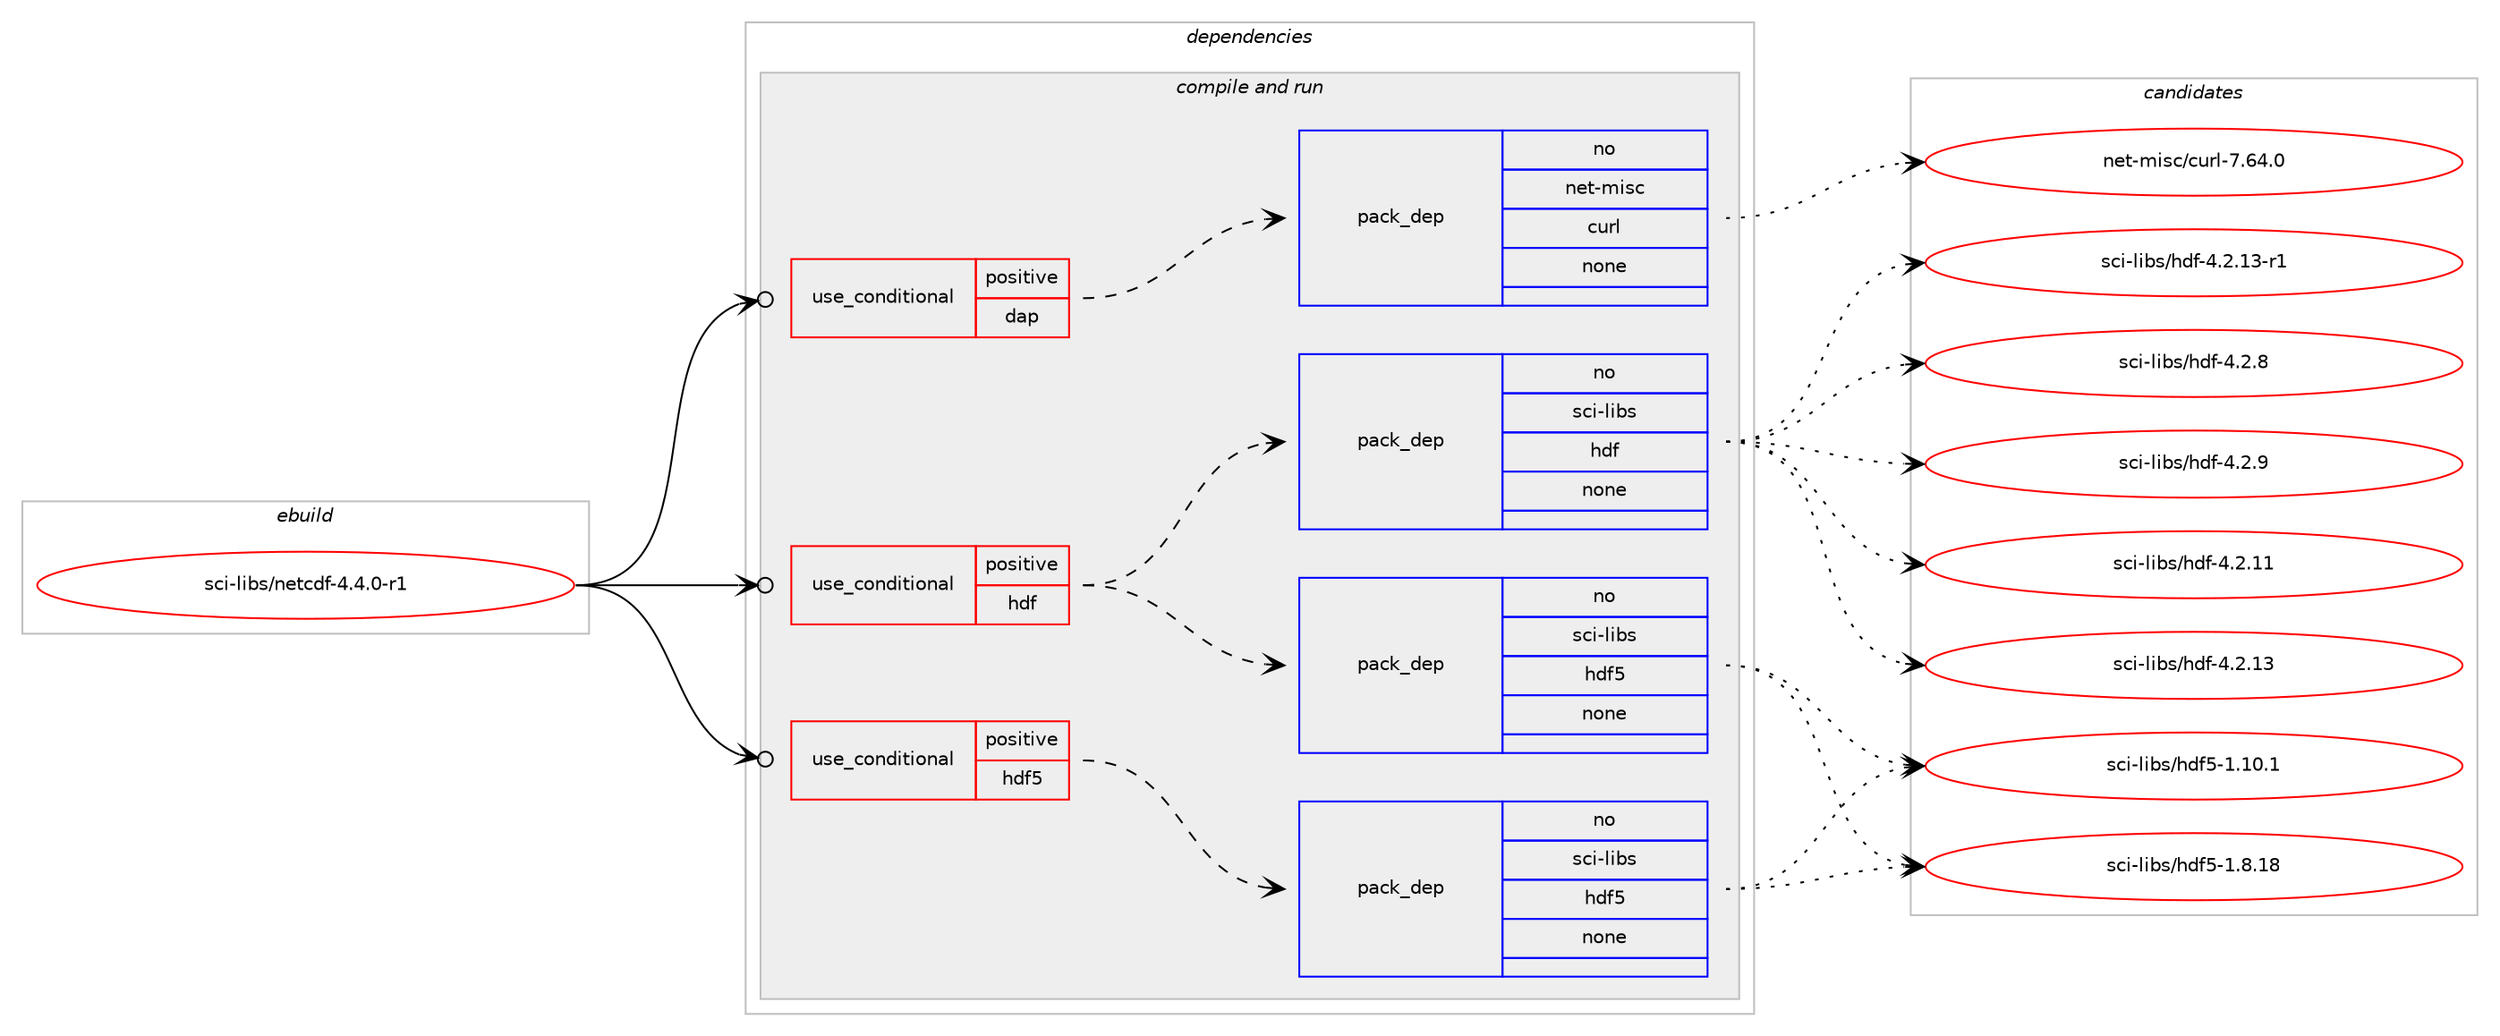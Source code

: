 digraph prolog {

# *************
# Graph options
# *************

newrank=true;
concentrate=true;
compound=true;
graph [rankdir=LR,fontname=Helvetica,fontsize=10,ranksep=1.5];#, ranksep=2.5, nodesep=0.2];
edge  [arrowhead=vee];
node  [fontname=Helvetica,fontsize=10];

# **********
# The ebuild
# **********

subgraph cluster_leftcol {
color=gray;
rank=same;
label=<<i>ebuild</i>>;
id [label="sci-libs/netcdf-4.4.0-r1", color=red, width=4, href="../sci-libs/netcdf-4.4.0-r1.svg"];
}

# ****************
# The dependencies
# ****************

subgraph cluster_midcol {
color=gray;
label=<<i>dependencies</i>>;
subgraph cluster_compile {
fillcolor="#eeeeee";
style=filled;
label=<<i>compile</i>>;
}
subgraph cluster_compileandrun {
fillcolor="#eeeeee";
style=filled;
label=<<i>compile and run</i>>;
subgraph cond453849 {
dependency1695244 [label=<<TABLE BORDER="0" CELLBORDER="1" CELLSPACING="0" CELLPADDING="4"><TR><TD ROWSPAN="3" CELLPADDING="10">use_conditional</TD></TR><TR><TD>positive</TD></TR><TR><TD>dap</TD></TR></TABLE>>, shape=none, color=red];
subgraph pack1213595 {
dependency1695245 [label=<<TABLE BORDER="0" CELLBORDER="1" CELLSPACING="0" CELLPADDING="4" WIDTH="220"><TR><TD ROWSPAN="6" CELLPADDING="30">pack_dep</TD></TR><TR><TD WIDTH="110">no</TD></TR><TR><TD>net-misc</TD></TR><TR><TD>curl</TD></TR><TR><TD>none</TD></TR><TR><TD></TD></TR></TABLE>>, shape=none, color=blue];
}
dependency1695244:e -> dependency1695245:w [weight=20,style="dashed",arrowhead="vee"];
}
id:e -> dependency1695244:w [weight=20,style="solid",arrowhead="odotvee"];
subgraph cond453850 {
dependency1695246 [label=<<TABLE BORDER="0" CELLBORDER="1" CELLSPACING="0" CELLPADDING="4"><TR><TD ROWSPAN="3" CELLPADDING="10">use_conditional</TD></TR><TR><TD>positive</TD></TR><TR><TD>hdf</TD></TR></TABLE>>, shape=none, color=red];
subgraph pack1213596 {
dependency1695247 [label=<<TABLE BORDER="0" CELLBORDER="1" CELLSPACING="0" CELLPADDING="4" WIDTH="220"><TR><TD ROWSPAN="6" CELLPADDING="30">pack_dep</TD></TR><TR><TD WIDTH="110">no</TD></TR><TR><TD>sci-libs</TD></TR><TR><TD>hdf</TD></TR><TR><TD>none</TD></TR><TR><TD></TD></TR></TABLE>>, shape=none, color=blue];
}
dependency1695246:e -> dependency1695247:w [weight=20,style="dashed",arrowhead="vee"];
subgraph pack1213597 {
dependency1695248 [label=<<TABLE BORDER="0" CELLBORDER="1" CELLSPACING="0" CELLPADDING="4" WIDTH="220"><TR><TD ROWSPAN="6" CELLPADDING="30">pack_dep</TD></TR><TR><TD WIDTH="110">no</TD></TR><TR><TD>sci-libs</TD></TR><TR><TD>hdf5</TD></TR><TR><TD>none</TD></TR><TR><TD></TD></TR></TABLE>>, shape=none, color=blue];
}
dependency1695246:e -> dependency1695248:w [weight=20,style="dashed",arrowhead="vee"];
}
id:e -> dependency1695246:w [weight=20,style="solid",arrowhead="odotvee"];
subgraph cond453851 {
dependency1695249 [label=<<TABLE BORDER="0" CELLBORDER="1" CELLSPACING="0" CELLPADDING="4"><TR><TD ROWSPAN="3" CELLPADDING="10">use_conditional</TD></TR><TR><TD>positive</TD></TR><TR><TD>hdf5</TD></TR></TABLE>>, shape=none, color=red];
subgraph pack1213598 {
dependency1695250 [label=<<TABLE BORDER="0" CELLBORDER="1" CELLSPACING="0" CELLPADDING="4" WIDTH="220"><TR><TD ROWSPAN="6" CELLPADDING="30">pack_dep</TD></TR><TR><TD WIDTH="110">no</TD></TR><TR><TD>sci-libs</TD></TR><TR><TD>hdf5</TD></TR><TR><TD>none</TD></TR><TR><TD></TD></TR></TABLE>>, shape=none, color=blue];
}
dependency1695249:e -> dependency1695250:w [weight=20,style="dashed",arrowhead="vee"];
}
id:e -> dependency1695249:w [weight=20,style="solid",arrowhead="odotvee"];
}
subgraph cluster_run {
fillcolor="#eeeeee";
style=filled;
label=<<i>run</i>>;
}
}

# **************
# The candidates
# **************

subgraph cluster_choices {
rank=same;
color=gray;
label=<<i>candidates</i>>;

subgraph choice1213595 {
color=black;
nodesep=1;
choice1101011164510910511599479911711410845554654524648 [label="net-misc/curl-7.64.0", color=red, width=4,href="../net-misc/curl-7.64.0.svg"];
dependency1695245:e -> choice1101011164510910511599479911711410845554654524648:w [style=dotted,weight="100"];
}
subgraph choice1213596 {
color=black;
nodesep=1;
choice1159910545108105981154710410010245524650464949 [label="sci-libs/hdf-4.2.11", color=red, width=4,href="../sci-libs/hdf-4.2.11.svg"];
choice1159910545108105981154710410010245524650464951 [label="sci-libs/hdf-4.2.13", color=red, width=4,href="../sci-libs/hdf-4.2.13.svg"];
choice11599105451081059811547104100102455246504649514511449 [label="sci-libs/hdf-4.2.13-r1", color=red, width=4,href="../sci-libs/hdf-4.2.13-r1.svg"];
choice11599105451081059811547104100102455246504656 [label="sci-libs/hdf-4.2.8", color=red, width=4,href="../sci-libs/hdf-4.2.8.svg"];
choice11599105451081059811547104100102455246504657 [label="sci-libs/hdf-4.2.9", color=red, width=4,href="../sci-libs/hdf-4.2.9.svg"];
dependency1695247:e -> choice1159910545108105981154710410010245524650464949:w [style=dotted,weight="100"];
dependency1695247:e -> choice1159910545108105981154710410010245524650464951:w [style=dotted,weight="100"];
dependency1695247:e -> choice11599105451081059811547104100102455246504649514511449:w [style=dotted,weight="100"];
dependency1695247:e -> choice11599105451081059811547104100102455246504656:w [style=dotted,weight="100"];
dependency1695247:e -> choice11599105451081059811547104100102455246504657:w [style=dotted,weight="100"];
}
subgraph choice1213597 {
color=black;
nodesep=1;
choice115991054510810598115471041001025345494649484649 [label="sci-libs/hdf5-1.10.1", color=red, width=4,href="../sci-libs/hdf5-1.10.1.svg"];
choice115991054510810598115471041001025345494656464956 [label="sci-libs/hdf5-1.8.18", color=red, width=4,href="../sci-libs/hdf5-1.8.18.svg"];
dependency1695248:e -> choice115991054510810598115471041001025345494649484649:w [style=dotted,weight="100"];
dependency1695248:e -> choice115991054510810598115471041001025345494656464956:w [style=dotted,weight="100"];
}
subgraph choice1213598 {
color=black;
nodesep=1;
choice115991054510810598115471041001025345494649484649 [label="sci-libs/hdf5-1.10.1", color=red, width=4,href="../sci-libs/hdf5-1.10.1.svg"];
choice115991054510810598115471041001025345494656464956 [label="sci-libs/hdf5-1.8.18", color=red, width=4,href="../sci-libs/hdf5-1.8.18.svg"];
dependency1695250:e -> choice115991054510810598115471041001025345494649484649:w [style=dotted,weight="100"];
dependency1695250:e -> choice115991054510810598115471041001025345494656464956:w [style=dotted,weight="100"];
}
}

}

